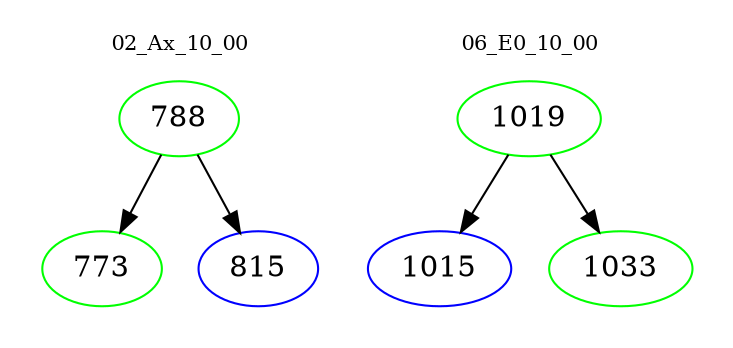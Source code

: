 digraph{
subgraph cluster_0 {
color = white
label = "02_Ax_10_00";
fontsize=10;
T0_788 [label="788", color="green"]
T0_788 -> T0_773 [color="black"]
T0_773 [label="773", color="green"]
T0_788 -> T0_815 [color="black"]
T0_815 [label="815", color="blue"]
}
subgraph cluster_1 {
color = white
label = "06_E0_10_00";
fontsize=10;
T1_1019 [label="1019", color="green"]
T1_1019 -> T1_1015 [color="black"]
T1_1015 [label="1015", color="blue"]
T1_1019 -> T1_1033 [color="black"]
T1_1033 [label="1033", color="green"]
}
}

